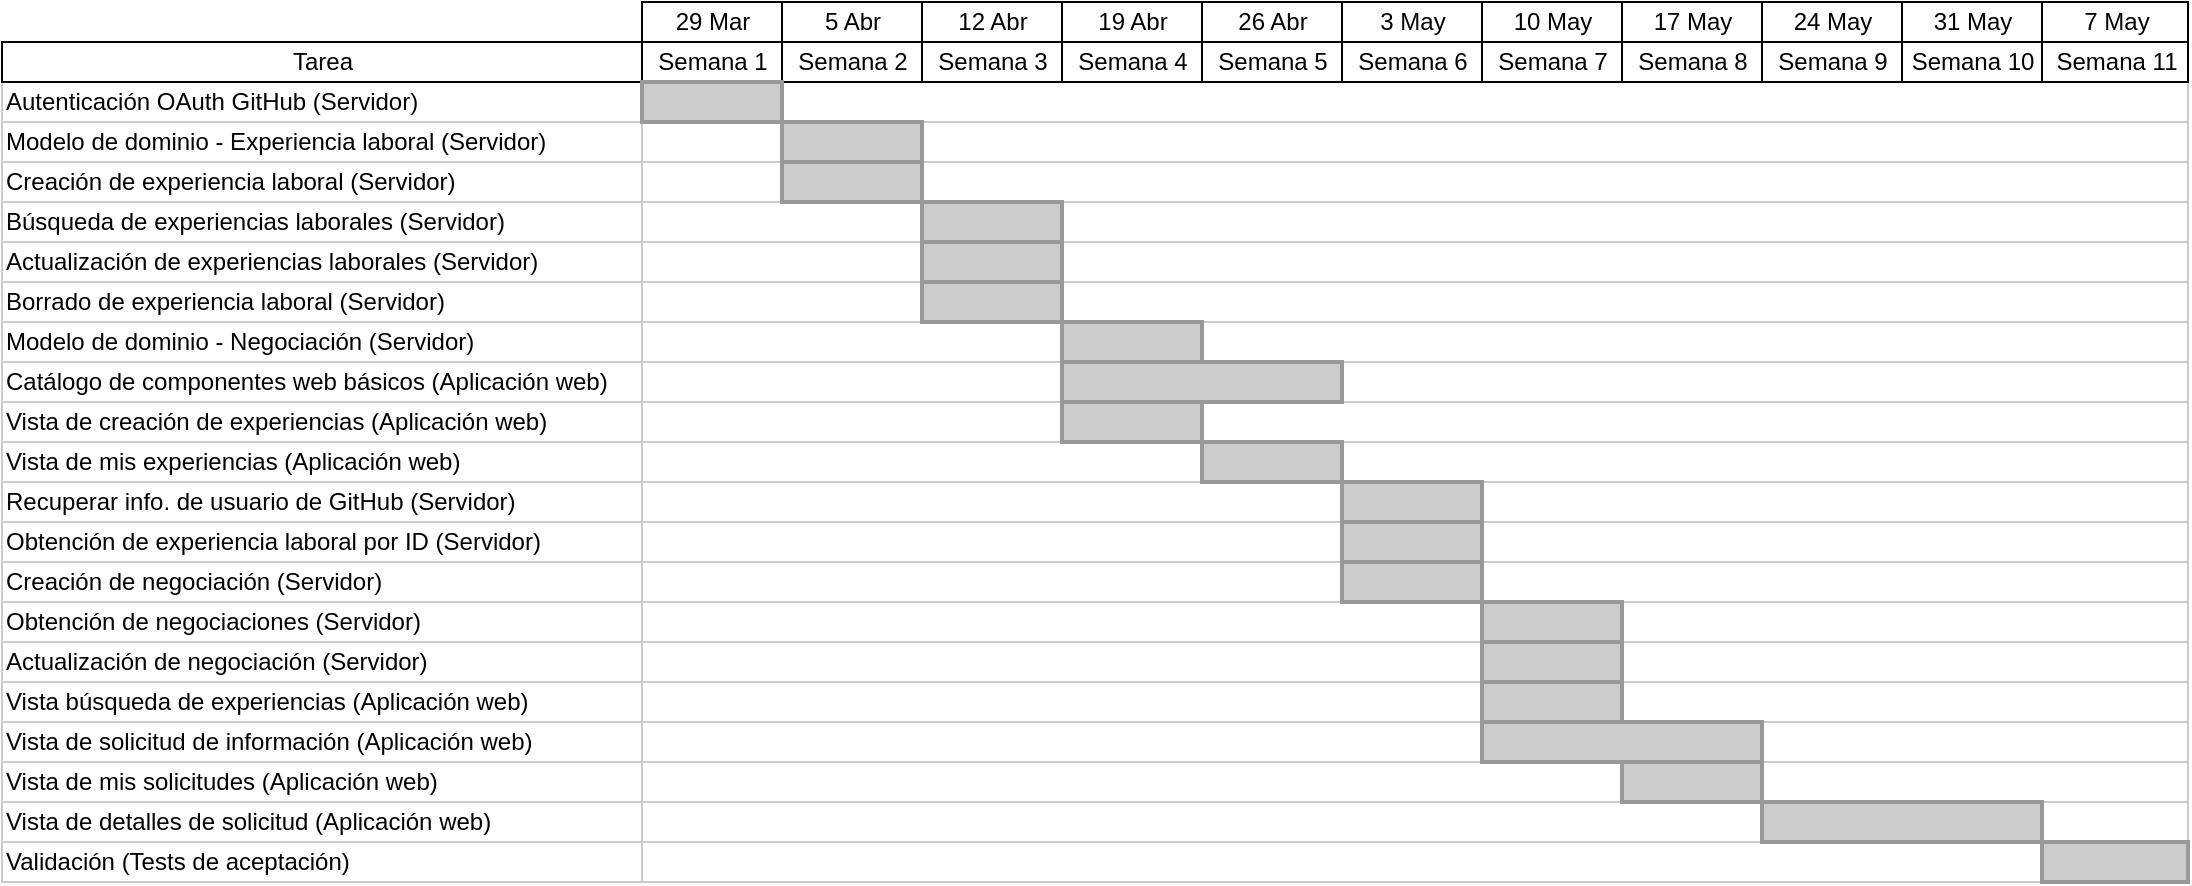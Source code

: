 <mxfile version="14.6.13" type="device"><diagram name="Page-1" id="fc2ac565-0d4e-3f0d-88b0-a54af1634ed7"><mxGraphModel dx="1422" dy="822" grid="1" gridSize="10" guides="1" tooltips="1" connect="0" arrows="1" fold="1" page="1" pageScale="1.5" pageWidth="1169" pageHeight="827" background="#ffffff" math="0" shadow="0"><root><mxCell id="0" style=";html=1;"/><mxCell id="1" style=";html=1;" parent="0"/><mxCell id="75" value="Autenticación OAuth GitHub (Servidor)" style="align=left;strokeColor=#CCCCCC;html=1;" parent="1" vertex="1"><mxGeometry x="297.0" y="150.0" width="320.0" height="20.0" as="geometry"/></mxCell><mxCell id="80" value="Modelo de dominio - Experiencia laboral (Servidor)" style="align=left;strokeColor=#CCCCCC;html=1;" parent="1" vertex="1"><mxGeometry x="297" y="170.0" width="320" height="20" as="geometry"/></mxCell><mxCell id="85" value="Creación de experiencia laboral (Servidor)" style="align=left;strokeColor=#CCCCCC;html=1;" parent="1" vertex="1"><mxGeometry x="297.0" y="190.0" width="320.0" height="20" as="geometry"/></mxCell><mxCell id="90" value="Búsqueda de experiencias laborales (Servidor)" style="align=left;strokeColor=#CCCCCC;html=1;" parent="1" vertex="1"><mxGeometry x="297.0" y="210.0" width="320.0" height="20" as="geometry"/></mxCell><mxCell id="95" value="Actualización de experiencias laborales (Servidor)" style="align=left;strokeColor=#CCCCCC;html=1;" parent="1" vertex="1"><mxGeometry x="297.0" y="230.0" width="320.0" height="20" as="geometry"/></mxCell><mxCell id="2" value="Tarea" style="strokeWidth=1;fontStyle=0;html=1;" parent="1" vertex="1"><mxGeometry x="297" y="130" width="320" height="20" as="geometry"/></mxCell><mxCell id="67c90442a009f359-291" value="" style="align=left;strokeColor=#CCCCCC;html=1;" parent="1" vertex="1"><mxGeometry x="617" y="150" width="773" height="20" as="geometry"/></mxCell><mxCell id="4" value="Semana 1" style="strokeWidth=1;fontStyle=0;html=1;" parent="1" vertex="1"><mxGeometry x="617" y="130" width="70" height="20" as="geometry"/></mxCell><mxCell id="67c90442a009f359-278" value="Semana 2" style="strokeWidth=1;fontStyle=0;html=1;" parent="1" vertex="1"><mxGeometry x="687" y="130" width="70" height="20" as="geometry"/></mxCell><mxCell id="67c90442a009f359-279" value="Semana 3" style="strokeWidth=1;fontStyle=0;html=1;" parent="1" vertex="1"><mxGeometry x="757" y="130" width="70" height="20" as="geometry"/></mxCell><mxCell id="67c90442a009f359-280" value="Semana 4" style="strokeWidth=1;fontStyle=0;html=1;" parent="1" vertex="1"><mxGeometry x="827" y="130" width="70" height="20" as="geometry"/></mxCell><mxCell id="67c90442a009f359-281" value="Semana 5" style="strokeWidth=1;fontStyle=0;html=1;" parent="1" vertex="1"><mxGeometry x="897" y="130" width="70" height="20" as="geometry"/></mxCell><mxCell id="67c90442a009f359-282" value="Semana 6" style="strokeWidth=1;fontStyle=0;html=1;" parent="1" vertex="1"><mxGeometry x="967" y="130" width="70" height="20" as="geometry"/></mxCell><mxCell id="67c90442a009f359-283" value="Semana 7" style="strokeWidth=1;fontStyle=0;html=1;" parent="1" vertex="1"><mxGeometry x="1037" y="130" width="70" height="20" as="geometry"/></mxCell><mxCell id="67c90442a009f359-284" value="Semana 8" style="strokeWidth=1;fontStyle=0;html=1;" parent="1" vertex="1"><mxGeometry x="1107" y="130" width="70" height="20" as="geometry"/></mxCell><mxCell id="67c90442a009f359-285" value="Semana 9" style="strokeWidth=1;fontStyle=0;html=1;" parent="1" vertex="1"><mxGeometry x="1177" y="130" width="70" height="20" as="geometry"/></mxCell><mxCell id="67c90442a009f359-286" value="Semana 10" style="strokeWidth=1;fontStyle=0;html=1;" parent="1" vertex="1"><mxGeometry x="1247" y="130" width="70" height="20" as="geometry"/></mxCell><mxCell id="67c90442a009f359-287" value="Semana 11" style="strokeWidth=1;fontStyle=0;html=1;" parent="1" vertex="1"><mxGeometry x="1317" y="130" width="73" height="20" as="geometry"/></mxCell><mxCell id="67c90442a009f359-292" value="" style="align=left;strokeColor=#CCCCCC;html=1;" parent="1" vertex="1"><mxGeometry x="617" y="170" width="773" height="20" as="geometry"/></mxCell><mxCell id="67c90442a009f359-293" value="" style="align=left;strokeColor=#CCCCCC;html=1;" parent="1" vertex="1"><mxGeometry x="617" y="190" width="773" height="20" as="geometry"/></mxCell><mxCell id="67c90442a009f359-294" value="" style="align=left;strokeColor=#CCCCCC;html=1;" parent="1" vertex="1"><mxGeometry x="617" y="210" width="773" height="20" as="geometry"/></mxCell><mxCell id="67c90442a009f359-295" value="" style="align=left;strokeColor=#CCCCCC;html=1;" parent="1" vertex="1"><mxGeometry x="617" y="230" width="773" height="20" as="geometry"/></mxCell><mxCell id="67c90442a009f359-301" value="" style="whiteSpace=wrap;html=1;strokeWidth=2;fillColor=#CCCCCC;gradientColor=none;fontSize=14;align=center;strokeColor=#999999;" parent="1" vertex="1"><mxGeometry x="757" y="210" width="70" height="20" as="geometry"/></mxCell><mxCell id="u4Sb4SiFsGCCwV8aLEET-106" value="" style="whiteSpace=wrap;html=1;strokeWidth=2;fillColor=#CCCCCC;gradientColor=none;fontSize=14;align=center;strokeColor=#999999;" parent="1" vertex="1"><mxGeometry x="617" y="150" width="70" height="20" as="geometry"/></mxCell><mxCell id="u4Sb4SiFsGCCwV8aLEET-107" value="" style="whiteSpace=wrap;html=1;strokeWidth=2;fillColor=#CCCCCC;gradientColor=none;fontSize=14;align=center;strokeColor=#999999;" parent="1" vertex="1"><mxGeometry x="687" y="170" width="70" height="20" as="geometry"/></mxCell><mxCell id="u4Sb4SiFsGCCwV8aLEET-109" value="" style="whiteSpace=wrap;html=1;strokeWidth=2;fillColor=#CCCCCC;gradientColor=none;fontSize=14;align=center;strokeColor=#999999;" parent="1" vertex="1"><mxGeometry x="687" y="190" width="70" height="20" as="geometry"/></mxCell><mxCell id="u4Sb4SiFsGCCwV8aLEET-110" value="" style="whiteSpace=wrap;html=1;strokeWidth=2;fillColor=#CCCCCC;gradientColor=none;fontSize=14;align=center;strokeColor=#999999;" parent="1" vertex="1"><mxGeometry x="757" y="230" width="70" height="20" as="geometry"/></mxCell><mxCell id="u4Sb4SiFsGCCwV8aLEET-125" value="Modelo de dominio - Negociación (Servidor)" style="align=left;strokeColor=#CCCCCC;html=1;" parent="1" vertex="1"><mxGeometry x="297.0" y="270.0" width="320.0" height="20" as="geometry"/></mxCell><mxCell id="u4Sb4SiFsGCCwV8aLEET-127" value="" style="align=left;strokeColor=#CCCCCC;html=1;" parent="1" vertex="1"><mxGeometry x="617" y="270" width="773" height="20" as="geometry"/></mxCell><mxCell id="u4Sb4SiFsGCCwV8aLEET-132" value="" style="whiteSpace=wrap;html=1;strokeWidth=2;fillColor=#CCCCCC;gradientColor=none;fontSize=14;align=center;strokeColor=#999999;" parent="1" vertex="1"><mxGeometry x="827" y="270" width="70" height="20" as="geometry"/></mxCell><mxCell id="u4Sb4SiFsGCCwV8aLEET-153" value="Borrado de experiencia laboral (Servidor)" style="align=left;strokeColor=#CCCCCC;html=1;" parent="1" vertex="1"><mxGeometry x="297.0" y="250.0" width="320.0" height="20" as="geometry"/></mxCell><mxCell id="u4Sb4SiFsGCCwV8aLEET-154" value="" style="align=left;strokeColor=#CCCCCC;html=1;" parent="1" vertex="1"><mxGeometry x="617" y="250" width="773" height="20" as="geometry"/></mxCell><mxCell id="u4Sb4SiFsGCCwV8aLEET-156" value="" style="whiteSpace=wrap;html=1;strokeWidth=2;fillColor=#CCCCCC;gradientColor=none;fontSize=14;align=center;strokeColor=#999999;" parent="1" vertex="1"><mxGeometry x="757" y="250" width="70" height="20" as="geometry"/></mxCell><mxCell id="u4Sb4SiFsGCCwV8aLEET-163" value="Vista búsqueda de experiencias (Aplicación web)" style="align=left;strokeColor=#CCCCCC;html=1;" parent="1" vertex="1"><mxGeometry x="297.0" y="450.0" width="320.0" height="20" as="geometry"/></mxCell><mxCell id="u4Sb4SiFsGCCwV8aLEET-164" value="" style="align=left;strokeColor=#CCCCCC;html=1;" parent="1" vertex="1"><mxGeometry x="617" y="450" width="773" height="20" as="geometry"/></mxCell><mxCell id="u4Sb4SiFsGCCwV8aLEET-166" value="Creación de negociación (Servidor)" style="align=left;strokeColor=#CCCCCC;html=1;" parent="1" vertex="1"><mxGeometry x="297.0" y="390.0" width="320.0" height="20" as="geometry"/></mxCell><mxCell id="u4Sb4SiFsGCCwV8aLEET-167" value="" style="align=left;strokeColor=#CCCCCC;html=1;" parent="1" vertex="1"><mxGeometry x="617" y="390" width="773" height="20" as="geometry"/></mxCell><mxCell id="u4Sb4SiFsGCCwV8aLEET-168" value="Obtención de negociaciones (Servidor)" style="align=left;strokeColor=#CCCCCC;html=1;" parent="1" vertex="1"><mxGeometry x="297.0" y="410.0" width="320.0" height="20" as="geometry"/></mxCell><mxCell id="u4Sb4SiFsGCCwV8aLEET-169" value="" style="align=left;strokeColor=#CCCCCC;html=1;" parent="1" vertex="1"><mxGeometry x="617" y="410" width="773" height="20" as="geometry"/></mxCell><mxCell id="u4Sb4SiFsGCCwV8aLEET-170" value="Actualización de negociación (Servidor)" style="align=left;strokeColor=#CCCCCC;html=1;" parent="1" vertex="1"><mxGeometry x="297.0" y="430.0" width="320.0" height="20" as="geometry"/></mxCell><mxCell id="u4Sb4SiFsGCCwV8aLEET-171" value="" style="align=left;strokeColor=#CCCCCC;html=1;" parent="1" vertex="1"><mxGeometry x="617" y="430" width="773" height="20" as="geometry"/></mxCell><mxCell id="u4Sb4SiFsGCCwV8aLEET-173" value="" style="whiteSpace=wrap;html=1;strokeWidth=2;fillColor=#CCCCCC;gradientColor=none;fontSize=14;align=center;strokeColor=#999999;" parent="1" vertex="1"><mxGeometry x="1037" y="410" width="70" height="20" as="geometry"/></mxCell><mxCell id="u4Sb4SiFsGCCwV8aLEET-174" value="" style="whiteSpace=wrap;html=1;strokeWidth=2;fillColor=#CCCCCC;gradientColor=none;fontSize=14;align=center;strokeColor=#999999;" parent="1" vertex="1"><mxGeometry x="1037" y="430" width="70" height="20" as="geometry"/></mxCell><mxCell id="u4Sb4SiFsGCCwV8aLEET-175" value="Catálogo de componentes web básicos (Aplicación web)" style="align=left;strokeColor=#CCCCCC;html=1;" parent="1" vertex="1"><mxGeometry x="297.0" y="290.0" width="320.0" height="20" as="geometry"/></mxCell><mxCell id="u4Sb4SiFsGCCwV8aLEET-176" value="" style="align=left;strokeColor=#CCCCCC;html=1;" parent="1" vertex="1"><mxGeometry x="617" y="290" width="773" height="20" as="geometry"/></mxCell><mxCell id="u4Sb4SiFsGCCwV8aLEET-178" value="" style="whiteSpace=wrap;html=1;strokeWidth=2;fillColor=#CCCCCC;gradientColor=none;fontSize=14;align=center;strokeColor=#999999;" parent="1" vertex="1"><mxGeometry x="827" y="270" width="70" height="20" as="geometry"/></mxCell><mxCell id="u4Sb4SiFsGCCwV8aLEET-129" value="" style="whiteSpace=wrap;html=1;strokeWidth=2;fillColor=#CCCCCC;gradientColor=none;fontSize=14;align=center;strokeColor=#999999;" parent="1" vertex="1"><mxGeometry x="827" y="290" width="140" height="20" as="geometry"/></mxCell><mxCell id="u4Sb4SiFsGCCwV8aLEET-179" value="Vista de creación de experiencias (Aplicación web)" style="align=left;strokeColor=#CCCCCC;html=1;" parent="1" vertex="1"><mxGeometry x="297.0" y="310.0" width="320.0" height="20" as="geometry"/></mxCell><mxCell id="u4Sb4SiFsGCCwV8aLEET-180" value="" style="align=left;strokeColor=#CCCCCC;html=1;" parent="1" vertex="1"><mxGeometry x="617" y="310" width="773" height="20" as="geometry"/></mxCell><mxCell id="u4Sb4SiFsGCCwV8aLEET-182" value="Vista de mis experiencias (Aplicación web)" style="align=left;strokeColor=#CCCCCC;html=1;" parent="1" vertex="1"><mxGeometry x="297.0" y="330.0" width="320.0" height="20" as="geometry"/></mxCell><mxCell id="u4Sb4SiFsGCCwV8aLEET-183" value="" style="align=left;strokeColor=#CCCCCC;html=1;" parent="1" vertex="1"><mxGeometry x="617" y="330" width="773" height="20" as="geometry"/></mxCell><mxCell id="u4Sb4SiFsGCCwV8aLEET-185" value="" style="whiteSpace=wrap;html=1;strokeWidth=2;fillColor=#CCCCCC;gradientColor=none;fontSize=14;align=center;strokeColor=#999999;" parent="1" vertex="1"><mxGeometry x="827" y="310" width="70" height="20" as="geometry"/></mxCell><mxCell id="u4Sb4SiFsGCCwV8aLEET-186" value="" style="whiteSpace=wrap;html=1;strokeWidth=2;fillColor=#CCCCCC;gradientColor=none;fontSize=14;align=center;strokeColor=#999999;" parent="1" vertex="1"><mxGeometry x="897" y="330" width="70" height="20" as="geometry"/></mxCell><mxCell id="u4Sb4SiFsGCCwV8aLEET-188" value="Recuperar info. de usuario de GitHub (Servidor)" style="align=left;strokeColor=#CCCCCC;html=1;" parent="1" vertex="1"><mxGeometry x="297.0" y="350.0" width="320.0" height="20" as="geometry"/></mxCell><mxCell id="u4Sb4SiFsGCCwV8aLEET-189" value="" style="align=left;strokeColor=#CCCCCC;html=1;" parent="1" vertex="1"><mxGeometry x="617" y="350" width="773" height="20" as="geometry"/></mxCell><mxCell id="u4Sb4SiFsGCCwV8aLEET-190" value="" style="whiteSpace=wrap;html=1;strokeWidth=2;fillColor=#CCCCCC;gradientColor=none;fontSize=14;align=center;strokeColor=#999999;" parent="1" vertex="1"><mxGeometry x="967" y="350" width="70" height="20" as="geometry"/></mxCell><mxCell id="u4Sb4SiFsGCCwV8aLEET-191" value="Obtención de experiencia laboral por ID (Servidor)" style="align=left;strokeColor=#CCCCCC;html=1;" parent="1" vertex="1"><mxGeometry x="297.0" y="370.0" width="320.0" height="20" as="geometry"/></mxCell><mxCell id="u4Sb4SiFsGCCwV8aLEET-192" value="" style="align=left;strokeColor=#CCCCCC;html=1;" parent="1" vertex="1"><mxGeometry x="617" y="370" width="773" height="20" as="geometry"/></mxCell><mxCell id="u4Sb4SiFsGCCwV8aLEET-193" value="" style="whiteSpace=wrap;html=1;strokeWidth=2;fillColor=#CCCCCC;gradientColor=none;fontSize=14;align=center;strokeColor=#999999;" parent="1" vertex="1"><mxGeometry x="967" y="370" width="70" height="20" as="geometry"/></mxCell><mxCell id="u4Sb4SiFsGCCwV8aLEET-172" value="" style="whiteSpace=wrap;html=1;strokeWidth=2;fillColor=#CCCCCC;gradientColor=none;fontSize=14;align=center;strokeColor=#999999;" parent="1" vertex="1"><mxGeometry x="967" y="390" width="70" height="20" as="geometry"/></mxCell><mxCell id="u4Sb4SiFsGCCwV8aLEET-165" value="" style="whiteSpace=wrap;html=1;strokeWidth=2;fillColor=#CCCCCC;gradientColor=none;fontSize=14;align=center;strokeColor=#999999;" parent="1" vertex="1"><mxGeometry x="1037" y="450" width="70" height="20" as="geometry"/></mxCell><mxCell id="u4Sb4SiFsGCCwV8aLEET-194" value="Vista de solicitud de información (Aplicación web)" style="align=left;strokeColor=#CCCCCC;html=1;" parent="1" vertex="1"><mxGeometry x="297.0" y="470.0" width="320.0" height="20" as="geometry"/></mxCell><mxCell id="u4Sb4SiFsGCCwV8aLEET-195" value="" style="align=left;strokeColor=#CCCCCC;html=1;" parent="1" vertex="1"><mxGeometry x="617" y="470" width="773" height="20" as="geometry"/></mxCell><mxCell id="u4Sb4SiFsGCCwV8aLEET-198" value="" style="whiteSpace=wrap;html=1;strokeWidth=2;fillColor=#CCCCCC;gradientColor=none;fontSize=14;align=center;strokeColor=#999999;" parent="1" vertex="1"><mxGeometry x="1037" y="470" width="140" height="20" as="geometry"/></mxCell><mxCell id="u4Sb4SiFsGCCwV8aLEET-199" value="Vista de mis solicitudes (Aplicación web)" style="align=left;strokeColor=#CCCCCC;html=1;" parent="1" vertex="1"><mxGeometry x="297.0" y="490.0" width="320.0" height="20" as="geometry"/></mxCell><mxCell id="u4Sb4SiFsGCCwV8aLEET-200" value="" style="align=left;strokeColor=#CCCCCC;html=1;" parent="1" vertex="1"><mxGeometry x="617" y="490" width="773" height="20" as="geometry"/></mxCell><mxCell id="u4Sb4SiFsGCCwV8aLEET-202" value="" style="whiteSpace=wrap;html=1;strokeWidth=2;fillColor=#CCCCCC;gradientColor=none;fontSize=14;align=center;strokeColor=#999999;" parent="1" vertex="1"><mxGeometry x="1107" y="490" width="70" height="20" as="geometry"/></mxCell><mxCell id="u4Sb4SiFsGCCwV8aLEET-203" value="Vista de detalles de solicitud (Aplicación web)" style="align=left;strokeColor=#CCCCCC;html=1;" parent="1" vertex="1"><mxGeometry x="297.0" y="510.0" width="320.0" height="20" as="geometry"/></mxCell><mxCell id="u4Sb4SiFsGCCwV8aLEET-204" value="" style="align=left;strokeColor=#CCCCCC;html=1;" parent="1" vertex="1"><mxGeometry x="617" y="510" width="773" height="20" as="geometry"/></mxCell><mxCell id="u4Sb4SiFsGCCwV8aLEET-206" value="" style="whiteSpace=wrap;html=1;strokeWidth=2;fillColor=#CCCCCC;gradientColor=none;fontSize=14;align=center;strokeColor=#999999;" parent="1" vertex="1"><mxGeometry x="1177" y="510" width="140" height="20" as="geometry"/></mxCell><mxCell id="u4Sb4SiFsGCCwV8aLEET-207" value="Validación (Tests de aceptación)" style="align=left;strokeColor=#CCCCCC;html=1;" parent="1" vertex="1"><mxGeometry x="297.0" y="530.0" width="320.0" height="20" as="geometry"/></mxCell><mxCell id="u4Sb4SiFsGCCwV8aLEET-208" value="" style="align=left;strokeColor=#CCCCCC;html=1;" parent="1" vertex="1"><mxGeometry x="617" y="530" width="773" height="20" as="geometry"/></mxCell><mxCell id="u4Sb4SiFsGCCwV8aLEET-211" value="" style="whiteSpace=wrap;html=1;strokeWidth=2;fillColor=#CCCCCC;gradientColor=none;fontSize=14;align=center;strokeColor=#999999;" parent="1" vertex="1"><mxGeometry x="1317" y="530" width="73" height="20" as="geometry"/></mxCell><mxCell id="u4Sb4SiFsGCCwV8aLEET-212" value="29 Mar" style="strokeWidth=1;fontStyle=0;html=1;" parent="1" vertex="1"><mxGeometry x="617" y="110" width="70" height="20" as="geometry"/></mxCell><mxCell id="u4Sb4SiFsGCCwV8aLEET-213" value="5 Abr" style="strokeWidth=1;fontStyle=0;html=1;" parent="1" vertex="1"><mxGeometry x="687" y="110" width="70" height="20" as="geometry"/></mxCell><mxCell id="u4Sb4SiFsGCCwV8aLEET-214" value="12 Abr" style="strokeWidth=1;fontStyle=0;html=1;" parent="1" vertex="1"><mxGeometry x="757" y="110" width="70" height="20" as="geometry"/></mxCell><mxCell id="u4Sb4SiFsGCCwV8aLEET-215" value="19 Abr" style="strokeWidth=1;fontStyle=0;html=1;" parent="1" vertex="1"><mxGeometry x="827" y="110" width="70" height="20" as="geometry"/></mxCell><mxCell id="u4Sb4SiFsGCCwV8aLEET-216" value="26 Abr" style="strokeWidth=1;fontStyle=0;html=1;" parent="1" vertex="1"><mxGeometry x="897" y="110" width="70" height="20" as="geometry"/></mxCell><mxCell id="u4Sb4SiFsGCCwV8aLEET-217" value="3 May" style="strokeWidth=1;fontStyle=0;html=1;" parent="1" vertex="1"><mxGeometry x="967" y="110" width="70" height="20" as="geometry"/></mxCell><mxCell id="u4Sb4SiFsGCCwV8aLEET-218" value="10 May" style="strokeWidth=1;fontStyle=0;html=1;" parent="1" vertex="1"><mxGeometry x="1037" y="110" width="70" height="20" as="geometry"/></mxCell><mxCell id="u4Sb4SiFsGCCwV8aLEET-219" value="17 May" style="strokeWidth=1;fontStyle=0;html=1;" parent="1" vertex="1"><mxGeometry x="1107" y="110" width="70" height="20" as="geometry"/></mxCell><mxCell id="u4Sb4SiFsGCCwV8aLEET-220" value="24 May" style="strokeWidth=1;fontStyle=0;html=1;" parent="1" vertex="1"><mxGeometry x="1177" y="110" width="70" height="20" as="geometry"/></mxCell><mxCell id="u4Sb4SiFsGCCwV8aLEET-221" value="31 May" style="strokeWidth=1;fontStyle=0;html=1;" parent="1" vertex="1"><mxGeometry x="1247" y="110" width="70" height="20" as="geometry"/></mxCell><mxCell id="u4Sb4SiFsGCCwV8aLEET-222" value="7 May" style="strokeWidth=1;fontStyle=0;html=1;" parent="1" vertex="1"><mxGeometry x="1317" y="110" width="73" height="20" as="geometry"/></mxCell><mxCell id="1YJbeC9VVBGuK6WzZLwf-96" value="" style="whiteSpace=wrap;html=1;strokeWidth=2;fillColor=#CCCCCC;gradientColor=none;fontSize=14;align=center;strokeColor=#999999;" vertex="1" parent="1"><mxGeometry x="1317" y="530" width="73" height="20" as="geometry"/></mxCell><mxCell id="1YJbeC9VVBGuK6WzZLwf-97" value="" style="whiteSpace=wrap;html=1;strokeWidth=2;fillColor=#CCCCCC;gradientColor=none;fontSize=14;align=center;strokeColor=#999999;" vertex="1" parent="1"><mxGeometry x="1177" y="510" width="140" height="20" as="geometry"/></mxCell><mxCell id="1YJbeC9VVBGuK6WzZLwf-98" value="" style="whiteSpace=wrap;html=1;strokeWidth=2;fillColor=#CCCCCC;gradientColor=none;fontSize=14;align=center;strokeColor=#999999;" vertex="1" parent="1"><mxGeometry x="1107" y="490" width="70" height="20" as="geometry"/></mxCell><mxCell id="1YJbeC9VVBGuK6WzZLwf-99" value="" style="whiteSpace=wrap;html=1;strokeWidth=2;fillColor=#CCCCCC;gradientColor=none;fontSize=14;align=center;strokeColor=#999999;" vertex="1" parent="1"><mxGeometry x="1037" y="470" width="140" height="20" as="geometry"/></mxCell><mxCell id="1YJbeC9VVBGuK6WzZLwf-100" value="" style="whiteSpace=wrap;html=1;strokeWidth=2;fillColor=#CCCCCC;gradientColor=none;fontSize=14;align=center;strokeColor=#999999;" vertex="1" parent="1"><mxGeometry x="897" y="330" width="70" height="20" as="geometry"/></mxCell><mxCell id="1YJbeC9VVBGuK6WzZLwf-101" value="" style="whiteSpace=wrap;html=1;strokeWidth=2;fillColor=#CCCCCC;gradientColor=none;fontSize=14;align=center;strokeColor=#999999;" vertex="1" parent="1"><mxGeometry x="827" y="290" width="140" height="20" as="geometry"/></mxCell><mxCell id="1YJbeC9VVBGuK6WzZLwf-102" value="" style="whiteSpace=wrap;html=1;strokeWidth=2;fillColor=#CCCCCC;gradientColor=none;fontSize=14;align=center;strokeColor=#999999;" vertex="1" parent="1"><mxGeometry x="967" y="350" width="70" height="20" as="geometry"/></mxCell><mxCell id="1YJbeC9VVBGuK6WzZLwf-103" value="" style="whiteSpace=wrap;html=1;strokeWidth=2;fillColor=#CCCCCC;gradientColor=none;fontSize=14;align=center;strokeColor=#999999;" vertex="1" parent="1"><mxGeometry x="967" y="370" width="70" height="20" as="geometry"/></mxCell><mxCell id="1YJbeC9VVBGuK6WzZLwf-104" value="" style="whiteSpace=wrap;html=1;strokeWidth=2;fillColor=#CCCCCC;gradientColor=none;fontSize=14;align=center;strokeColor=#999999;" vertex="1" parent="1"><mxGeometry x="967" y="390" width="70" height="20" as="geometry"/></mxCell><mxCell id="1YJbeC9VVBGuK6WzZLwf-105" value="" style="whiteSpace=wrap;html=1;strokeWidth=2;fillColor=#CCCCCC;gradientColor=none;fontSize=14;align=center;strokeColor=#999999;" vertex="1" parent="1"><mxGeometry x="1037" y="410" width="70" height="20" as="geometry"/></mxCell><mxCell id="1YJbeC9VVBGuK6WzZLwf-106" value="" style="whiteSpace=wrap;html=1;strokeWidth=2;fillColor=#CCCCCC;gradientColor=none;fontSize=14;align=center;strokeColor=#999999;" vertex="1" parent="1"><mxGeometry x="1037" y="430" width="70" height="20" as="geometry"/></mxCell></root></mxGraphModel></diagram></mxfile>